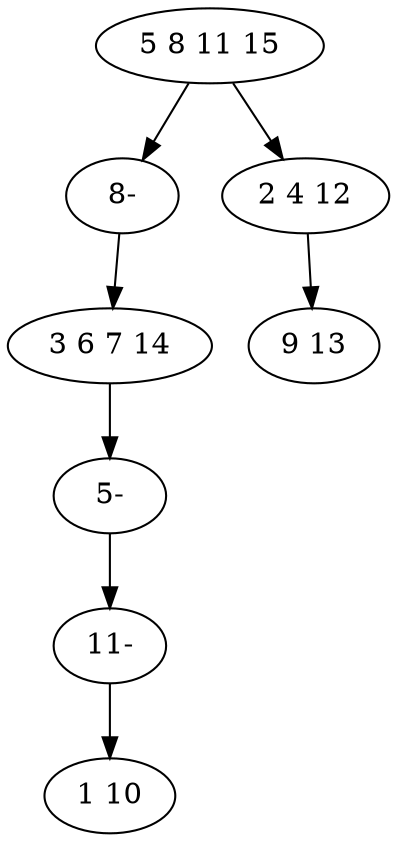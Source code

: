 digraph true_tree {
	"0" -> "6"
	"0" -> "2"
	"1" -> "5"
	"2" -> "4"
	"5" -> "7"
	"6" -> "1"
	"7" -> "3"
	"0" [label="5 8 11 15"];
	"1" [label="3 6 7 14"];
	"2" [label="2 4 12"];
	"3" [label="1 10"];
	"4" [label="9 13"];
	"5" [label="5-"];
	"6" [label="8-"];
	"7" [label="11-"];
}
